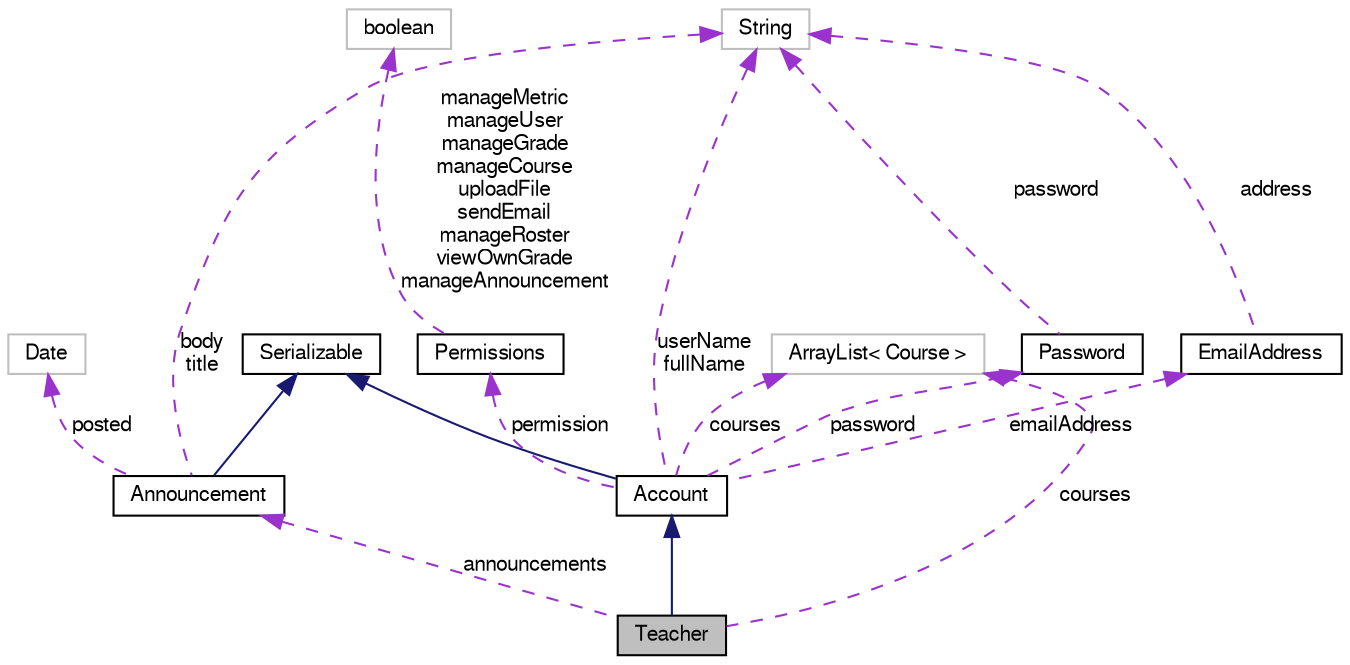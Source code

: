 digraph G
{
  bgcolor="transparent";
  edge [fontname="FreeSans",fontsize=10,labelfontname="FreeSans",labelfontsize=10];
  node [fontname="FreeSans",fontsize=10,shape=record];
  Node1 [label="Teacher",height=0.2,width=0.4,color="black", fillcolor="grey75", style="filled" fontcolor="black"];
  Node2 -> Node1 [dir=back,color="midnightblue",fontsize=10,style="solid"];
  Node2 [label="Account",height=0.2,width=0.4,color="black",URL="$classAccount.html",tooltip="This is a class that keeps all of the information of a User."];
  Node3 -> Node2 [dir=back,color="midnightblue",fontsize=10,style="solid"];
  Node3 [label="Serializable",height=0.2,width=0.4,color="black",URL="$classSerializable.html"];
  Node4 -> Node2 [dir=back,color="darkorchid3",fontsize=10,style="dashed",label="userName\nfullName"];
  Node4 [label="String",height=0.2,width=0.4,color="grey75"];
  Node5 -> Node2 [dir=back,color="darkorchid3",fontsize=10,style="dashed",label="password"];
  Node5 [label="Password",height=0.2,width=0.4,color="black",URL="$classPassword.html",tooltip="A model for passwords since they need to be validated and such."];
  Node4 -> Node5 [dir=back,color="darkorchid3",fontsize=10,style="dashed",label="password"];
  Node6 -> Node2 [dir=back,color="darkorchid3",fontsize=10,style="dashed",label="courses"];
  Node6 [label="ArrayList\< Course \>",height=0.2,width=0.4,color="grey75"];
  Node7 -> Node2 [dir=back,color="darkorchid3",fontsize=10,style="dashed",label="emailAddress"];
  Node7 [label="EmailAddress",height=0.2,width=0.4,color="black",URL="$classEmailAddress.html",tooltip="A model for email addresses since they need to be validated and such."];
  Node4 -> Node7 [dir=back,color="darkorchid3",fontsize=10,style="dashed",label="address"];
  Node8 -> Node2 [dir=back,color="darkorchid3",fontsize=10,style="dashed",label="permission"];
  Node8 [label="Permissions",height=0.2,width=0.4,color="black",URL="$classPermissions.html",tooltip="This class keeps information about permissions for each action."];
  Node9 -> Node8 [dir=back,color="darkorchid3",fontsize=10,style="dashed",label="manageMetric\nmanageUser\nmanageGrade\nmanageCourse\nuploadFile\nsendEmail\nmanageRoster\nviewOwnGrade\nmanageAnnouncement"];
  Node9 [label="boolean",height=0.2,width=0.4,color="grey75"];
  Node10 -> Node1 [dir=back,color="darkorchid3",fontsize=10,style="dashed",label="announcements"];
  Node10 [label="Announcement",height=0.2,width=0.4,color="black",URL="$classAnnouncement.html",tooltip="An announcement for a course."];
  Node3 -> Node10 [dir=back,color="midnightblue",fontsize=10,style="solid"];
  Node4 -> Node10 [dir=back,color="darkorchid3",fontsize=10,style="dashed",label="body\ntitle"];
  Node11 -> Node10 [dir=back,color="darkorchid3",fontsize=10,style="dashed",label="posted"];
  Node11 [label="Date",height=0.2,width=0.4,color="grey75"];
  Node6 -> Node1 [dir=back,color="darkorchid3",fontsize=10,style="dashed",label="courses"];
}
